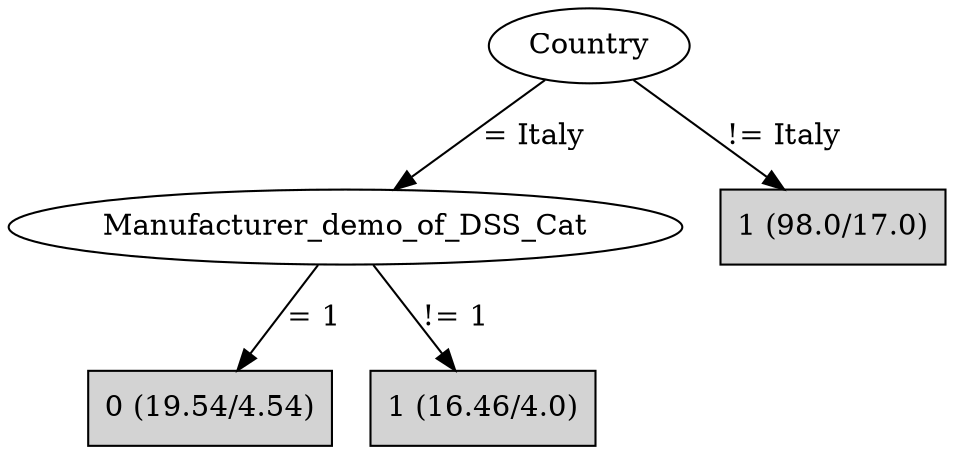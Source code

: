 digraph J48Tree {
N0 [label="Country" ]
N0->N1 [label="= Italy"]
N1 [label="Manufacturer_demo_of_DSS_Cat" ]
N1->N2 [label="= 1"]
N2 [label="0 (19.54/4.54)" shape=box style=filled ]
N1->N3 [label="!= 1"]
N3 [label="1 (16.46/4.0)" shape=box style=filled ]
N0->N4 [label="!= Italy"]
N4 [label="1 (98.0/17.0)" shape=box style=filled ]
}

